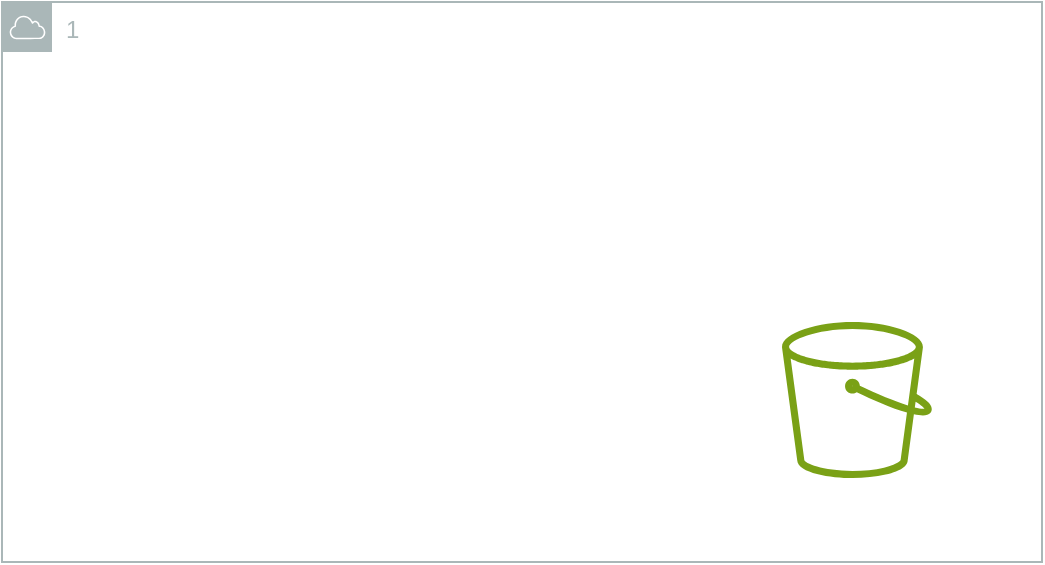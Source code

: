 <mxfile version="24.6.0" type="device">
  <diagram name="Page-1" id="Yo2CpsVe65gKo9s2teJN">
    <mxGraphModel dx="880" dy="434" grid="1" gridSize="10" guides="1" tooltips="1" connect="1" arrows="1" fold="1" page="1" pageScale="1" pageWidth="850" pageHeight="1100" math="0" shadow="0">
      <root>
        <mxCell id="0" />
        <mxCell id="1" parent="0" />
        <mxCell id="t3rEcqztuBXzly_p9kTR-2" value="1" style="sketch=0;outlineConnect=0;gradientColor=none;html=1;whiteSpace=wrap;fontSize=12;fontStyle=0;shape=mxgraph.aws4.group;grIcon=mxgraph.aws4.group_aws_cloud;strokeColor=#AAB7B8;fillColor=none;verticalAlign=top;align=left;spacingLeft=30;fontColor=#AAB7B8;dashed=0;" vertex="1" parent="1">
          <mxGeometry x="200" y="80" width="520" height="280" as="geometry" />
        </mxCell>
        <mxCell id="t3rEcqztuBXzly_p9kTR-4" value="" style="sketch=0;outlineConnect=0;fontColor=#232F3E;gradientColor=none;fillColor=#7AA116;strokeColor=none;dashed=0;verticalLabelPosition=bottom;verticalAlign=top;align=center;html=1;fontSize=12;fontStyle=0;aspect=fixed;pointerEvents=1;shape=mxgraph.aws4.bucket;" vertex="1" parent="1">
          <mxGeometry x="590" y="240" width="75" height="78" as="geometry" />
        </mxCell>
      </root>
    </mxGraphModel>
  </diagram>
</mxfile>
